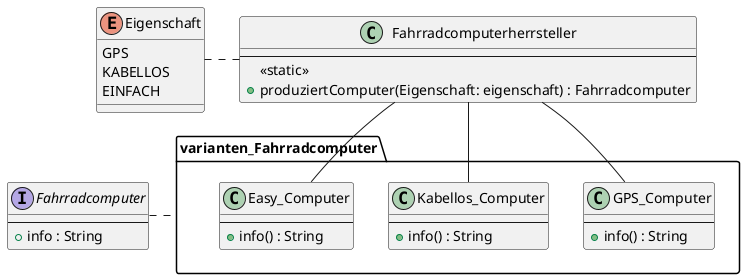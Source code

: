 @startuml

interface Fahrradcomputer {
    --
    + info : String 
}
package varianten_Fahrradcomputer {
    class GPS_Computer {
    --
    + info() : String 
}
class Kabellos_Computer {
    --
    + info() : String 
}
class Easy_Computer {
    --
    + info() : String 
}

}

class Fahrradcomputerherrsteller {
    --
    <<static>>
    + produziertComputer(Eigenschaft: eigenschaft) : Fahrradcomputer
}

enum Eigenschaft {
    GPS
    KABELLOS
    EINFACH
}

'' Verbindungen
Fahrradcomputer . varianten_Fahrradcomputer
Eigenschaft . Fahrradcomputerherrsteller

Fahrradcomputerherrsteller -- GPS_Computer
Fahrradcomputerherrsteller -- Kabellos_Computer
Fahrradcomputerherrsteller -- Easy_Computer


@enduml